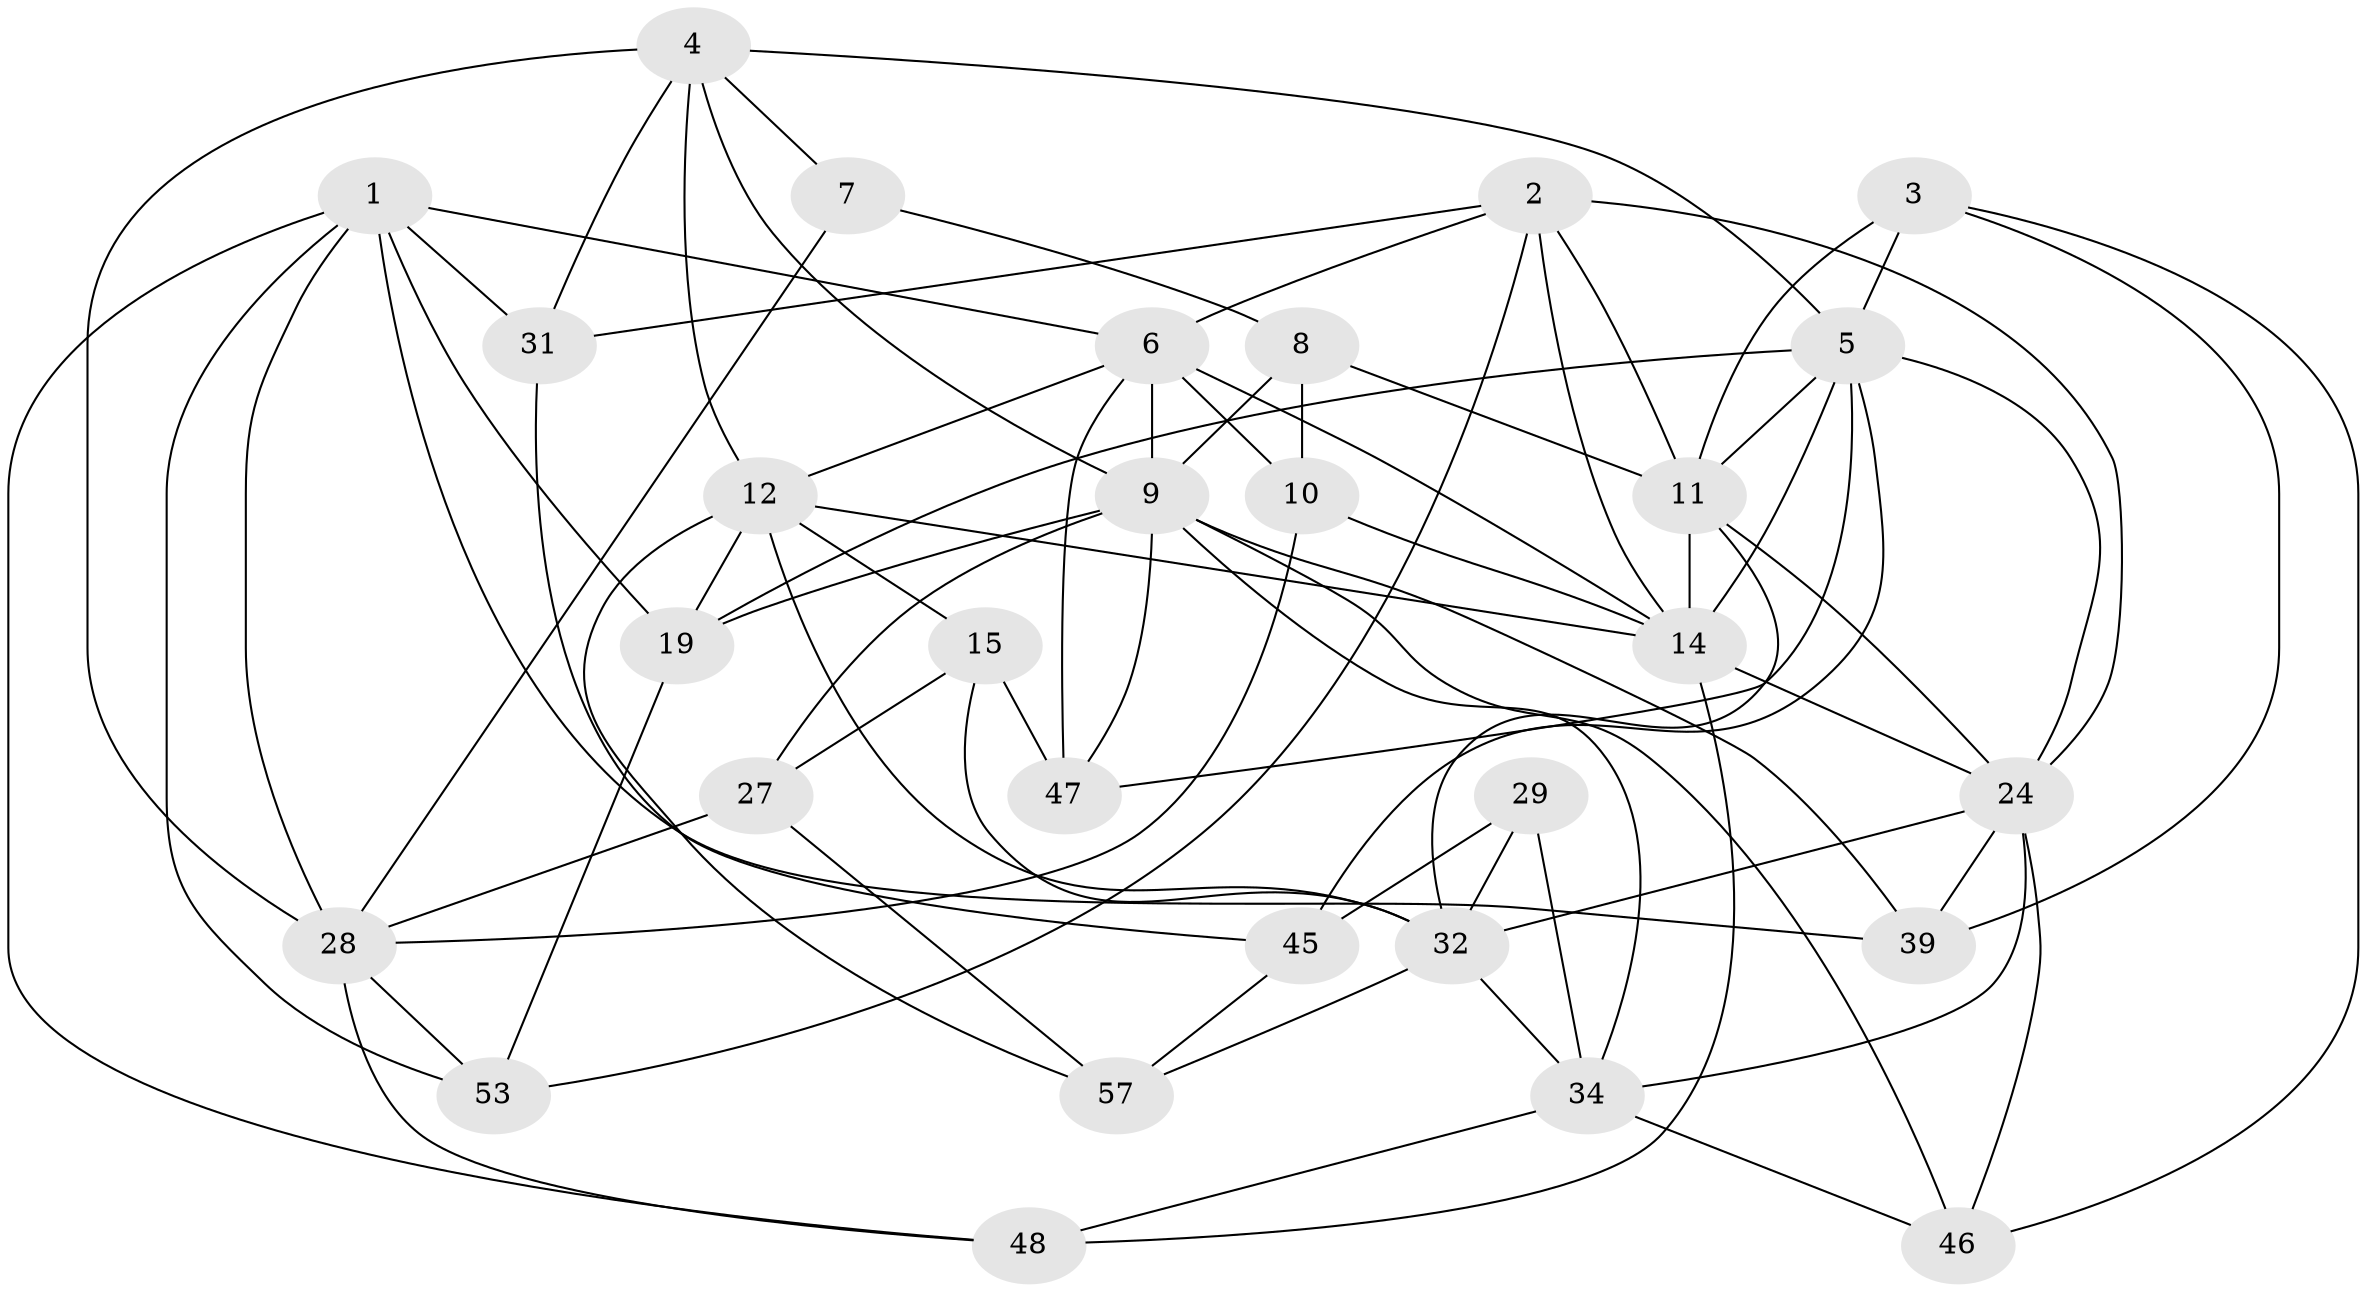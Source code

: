 // original degree distribution, {4: 1.0}
// Generated by graph-tools (version 1.1) at 2025/16/03/09/25 04:16:35]
// undirected, 29 vertices, 78 edges
graph export_dot {
graph [start="1"]
  node [color=gray90,style=filled];
  1 [super="+50+23"];
  2 [super="+41"];
  3;
  4 [super="+54"];
  5 [super="+25+13"];
  6 [super="+18"];
  7;
  8;
  9 [super="+40+17"];
  10;
  11 [super="+20+38"];
  12 [super="+55+33"];
  14 [super="+42+35+52"];
  15;
  19 [super="+22"];
  24 [super="+44+58"];
  27;
  28 [super="+49+51"];
  29;
  31;
  32 [super="+37"];
  34 [super="+43"];
  39;
  45;
  46;
  47;
  48;
  53;
  57;
  1 -- 48;
  1 -- 19 [weight=2];
  1 -- 53;
  1 -- 28;
  1 -- 31;
  1 -- 39;
  1 -- 6;
  2 -- 31;
  2 -- 53;
  2 -- 24;
  2 -- 6;
  2 -- 11;
  2 -- 14;
  3 -- 39;
  3 -- 46;
  3 -- 11;
  3 -- 5;
  4 -- 31;
  4 -- 7;
  4 -- 12;
  4 -- 9;
  4 -- 5;
  4 -- 28;
  5 -- 45;
  5 -- 11;
  5 -- 47;
  5 -- 14 [weight=2];
  5 -- 19 [weight=2];
  5 -- 24;
  6 -- 14;
  6 -- 9 [weight=2];
  6 -- 10;
  6 -- 12;
  6 -- 47;
  7 -- 8;
  7 -- 28 [weight=2];
  8 -- 10;
  8 -- 9;
  8 -- 11;
  9 -- 46;
  9 -- 39;
  9 -- 34;
  9 -- 19;
  9 -- 27;
  9 -- 47;
  10 -- 28;
  10 -- 14;
  11 -- 32;
  11 -- 14 [weight=2];
  11 -- 24;
  12 -- 32;
  12 -- 19 [weight=2];
  12 -- 57;
  12 -- 14;
  12 -- 15;
  14 -- 24;
  14 -- 48;
  15 -- 47;
  15 -- 27;
  15 -- 32;
  19 -- 53;
  24 -- 46;
  24 -- 34;
  24 -- 39;
  24 -- 32;
  27 -- 57;
  27 -- 28;
  28 -- 53;
  28 -- 48;
  29 -- 34;
  29 -- 45;
  29 -- 32 [weight=2];
  31 -- 45;
  32 -- 57;
  32 -- 34;
  34 -- 46;
  34 -- 48;
  45 -- 57;
}
